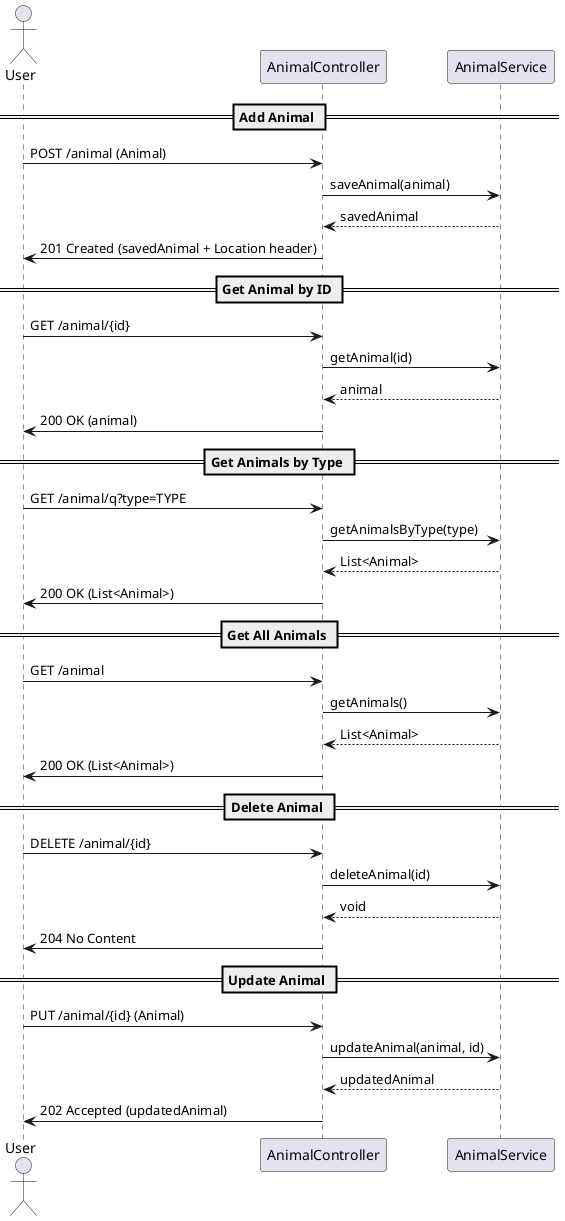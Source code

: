 @startuml
actor User
participant "AnimalController" as Controller
participant "AnimalService" as Service

== Add Animal ==
User -> Controller: POST /animal (Animal)
Controller -> Service: saveAnimal(animal)
Service --> Controller: savedAnimal
Controller -> User: 201 Created (savedAnimal + Location header)

== Get Animal by ID ==
User -> Controller: GET /animal/{id}
Controller -> Service: getAnimal(id)
Service --> Controller: animal
Controller -> User: 200 OK (animal)

== Get Animals by Type ==
User -> Controller: GET /animal/q?type=TYPE
Controller -> Service: getAnimalsByType(type)
Service --> Controller: List<Animal>
Controller -> User: 200 OK (List<Animal>)

== Get All Animals ==
User -> Controller: GET /animal
Controller -> Service: getAnimals()
Service --> Controller: List<Animal>
Controller -> User: 200 OK (List<Animal>)

== Delete Animal ==
User -> Controller: DELETE /animal/{id}
Controller -> Service: deleteAnimal(id)
Service --> Controller: void
Controller -> User: 204 No Content

== Update Animal ==
User -> Controller: PUT /animal/{id} (Animal)
Controller -> Service: updateAnimal(animal, id)
Service --> Controller: updatedAnimal
Controller -> User: 202 Accepted (updatedAnimal)
@enduml